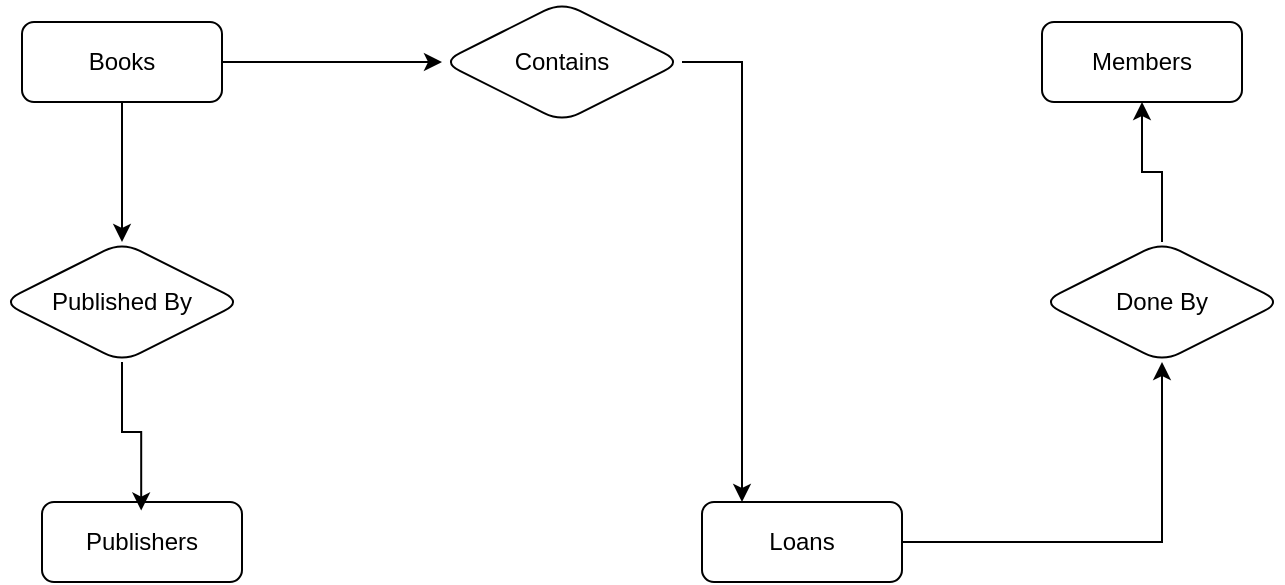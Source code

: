 <mxfile version="26.0.13" pages="3">
  <diagram id="wx8mbIilktw52WoRvaKn" name="ER Diagram">
    <mxGraphModel dx="1050" dy="567" grid="1" gridSize="10" guides="1" tooltips="1" connect="1" arrows="1" fold="1" page="1" pageScale="1" pageWidth="850" pageHeight="1100" math="0" shadow="0">
      <root>
        <mxCell id="0" />
        <mxCell id="1" parent="0" />
        <mxCell id="strINipqGjIRm4Yglze4-8" style="edgeStyle=orthogonalEdgeStyle;rounded=0;orthogonalLoop=1;jettySize=auto;html=1;entryX=0.5;entryY=0;entryDx=0;entryDy=0;" parent="1" source="strINipqGjIRm4Yglze4-1" target="strINipqGjIRm4Yglze4-5" edge="1">
          <mxGeometry relative="1" as="geometry" />
        </mxCell>
        <mxCell id="strINipqGjIRm4Yglze4-11" style="edgeStyle=orthogonalEdgeStyle;rounded=0;orthogonalLoop=1;jettySize=auto;html=1;" parent="1" source="strINipqGjIRm4Yglze4-1" target="strINipqGjIRm4Yglze4-10" edge="1">
          <mxGeometry relative="1" as="geometry" />
        </mxCell>
        <mxCell id="strINipqGjIRm4Yglze4-1" value="Books" style="whiteSpace=wrap;html=1;align=center;shadow=0;glass=0;rounded=1;" parent="1" vertex="1">
          <mxGeometry x="200" y="270" width="100" height="40" as="geometry" />
        </mxCell>
        <mxCell id="strINipqGjIRm4Yglze4-2" value="Members" style="whiteSpace=wrap;html=1;align=center;rounded=1;" parent="1" vertex="1">
          <mxGeometry x="710" y="270" width="100" height="40" as="geometry" />
        </mxCell>
        <mxCell id="strINipqGjIRm4Yglze4-3" value="Publishers" style="whiteSpace=wrap;html=1;align=center;rounded=1;" parent="1" vertex="1">
          <mxGeometry x="210" y="510" width="100" height="40" as="geometry" />
        </mxCell>
        <mxCell id="strINipqGjIRm4Yglze4-13" style="edgeStyle=orthogonalEdgeStyle;rounded=0;orthogonalLoop=1;jettySize=auto;html=1;" parent="1" source="strINipqGjIRm4Yglze4-4" target="strINipqGjIRm4Yglze4-14" edge="1">
          <mxGeometry relative="1" as="geometry">
            <mxPoint x="580" y="380" as="targetPoint" />
          </mxGeometry>
        </mxCell>
        <mxCell id="strINipqGjIRm4Yglze4-4" value="Loans" style="whiteSpace=wrap;html=1;align=center;rounded=1;" parent="1" vertex="1">
          <mxGeometry x="540" y="510" width="100" height="40" as="geometry" />
        </mxCell>
        <mxCell id="strINipqGjIRm4Yglze4-5" value="Published By" style="shape=rhombus;perimeter=rhombusPerimeter;whiteSpace=wrap;html=1;align=center;rounded=1;" parent="1" vertex="1">
          <mxGeometry x="190" y="380" width="120" height="60" as="geometry" />
        </mxCell>
        <mxCell id="strINipqGjIRm4Yglze4-9" style="edgeStyle=orthogonalEdgeStyle;rounded=0;orthogonalLoop=1;jettySize=auto;html=1;entryX=0.496;entryY=0.107;entryDx=0;entryDy=0;entryPerimeter=0;" parent="1" source="strINipqGjIRm4Yglze4-5" target="strINipqGjIRm4Yglze4-3" edge="1">
          <mxGeometry relative="1" as="geometry" />
        </mxCell>
        <mxCell id="strINipqGjIRm4Yglze4-10" value="&lt;span style=&quot;white-space-collapse: preserve;&quot; data-src-align=&quot;0:5&quot; class=&quot;EzKURWReUAB5oZgtQNkl&quot;&gt;Contains&lt;/span&gt;" style="shape=rhombus;perimeter=rhombusPerimeter;whiteSpace=wrap;html=1;align=center;rounded=1;" parent="1" vertex="1">
          <mxGeometry x="410" y="260" width="120" height="60" as="geometry" />
        </mxCell>
        <mxCell id="strINipqGjIRm4Yglze4-12" style="edgeStyle=orthogonalEdgeStyle;rounded=0;orthogonalLoop=1;jettySize=auto;html=1;entryX=0.2;entryY=0;entryDx=0;entryDy=0;entryPerimeter=0;" parent="1" source="strINipqGjIRm4Yglze4-10" target="strINipqGjIRm4Yglze4-4" edge="1">
          <mxGeometry relative="1" as="geometry" />
        </mxCell>
        <mxCell id="strINipqGjIRm4Yglze4-15" style="edgeStyle=orthogonalEdgeStyle;rounded=0;orthogonalLoop=1;jettySize=auto;html=1;entryX=0.5;entryY=1;entryDx=0;entryDy=0;" parent="1" source="strINipqGjIRm4Yglze4-14" target="strINipqGjIRm4Yglze4-2" edge="1">
          <mxGeometry relative="1" as="geometry" />
        </mxCell>
        <mxCell id="strINipqGjIRm4Yglze4-14" value="Done By" style="shape=rhombus;perimeter=rhombusPerimeter;whiteSpace=wrap;html=1;align=center;rounded=1;" parent="1" vertex="1">
          <mxGeometry x="710" y="380" width="120" height="60" as="geometry" />
        </mxCell>
      </root>
    </mxGraphModel>
  </diagram>
  <diagram name=" Conceptual Model Diagram" id="9a0nlkjV53hTvduY7kW5">
    <mxGraphModel dx="1050" dy="567" grid="1" gridSize="10" guides="1" tooltips="1" connect="1" arrows="1" fold="1" page="1" pageScale="1" pageWidth="850" pageHeight="1100" math="0" shadow="0">
      <root>
        <mxCell id="0" />
        <mxCell id="1" parent="0" />
        <mxCell id="jWo0EbgCqu6GJUrZNysn-15" style="edgeStyle=orthogonalEdgeStyle;rounded=0;orthogonalLoop=1;jettySize=auto;html=1;entryX=0;entryY=0.5;entryDx=0;entryDy=0;elbow=vertical;" parent="1" source="YYMveBHuBvOg0fUNhvyO-1" target="YYMveBHuBvOg0fUNhvyO-17" edge="1">
          <mxGeometry relative="1" as="geometry" />
        </mxCell>
        <mxCell id="YYMveBHuBvOg0fUNhvyO-1" value="Books" style="shape=table;startSize=30;container=1;collapsible=1;childLayout=tableLayout;fixedRows=1;rowLines=0;fontStyle=1;align=center;resizeLast=1;html=1;" parent="1" vertex="1">
          <mxGeometry x="80" y="210" width="180" height="90.0" as="geometry" />
        </mxCell>
        <mxCell id="YYMveBHuBvOg0fUNhvyO-2" value="" style="shape=tableRow;horizontal=0;startSize=0;swimlaneHead=0;swimlaneBody=0;fillColor=none;collapsible=0;dropTarget=0;points=[[0,0.5],[1,0.5]];portConstraint=eastwest;top=0;left=0;right=0;bottom=1;" parent="YYMveBHuBvOg0fUNhvyO-1" vertex="1">
          <mxGeometry y="30" width="180" height="30" as="geometry" />
        </mxCell>
        <mxCell id="YYMveBHuBvOg0fUNhvyO-3" value="PK" style="shape=partialRectangle;connectable=0;fillColor=none;top=0;left=0;bottom=0;right=0;fontStyle=1;overflow=hidden;whiteSpace=wrap;html=1;" parent="YYMveBHuBvOg0fUNhvyO-2" vertex="1">
          <mxGeometry width="30" height="30" as="geometry">
            <mxRectangle width="30" height="30" as="alternateBounds" />
          </mxGeometry>
        </mxCell>
        <mxCell id="YYMveBHuBvOg0fUNhvyO-4" value="BookID" style="shape=partialRectangle;connectable=0;fillColor=none;top=0;left=0;bottom=0;right=0;align=left;spacingLeft=6;fontStyle=5;overflow=hidden;whiteSpace=wrap;html=1;" parent="YYMveBHuBvOg0fUNhvyO-2" vertex="1">
          <mxGeometry x="30" width="150" height="30" as="geometry">
            <mxRectangle width="150" height="30" as="alternateBounds" />
          </mxGeometry>
        </mxCell>
        <mxCell id="YYMveBHuBvOg0fUNhvyO-5" value="" style="shape=tableRow;horizontal=0;startSize=0;swimlaneHead=0;swimlaneBody=0;fillColor=none;collapsible=0;dropTarget=0;points=[[0,0.5],[1,0.5]];portConstraint=eastwest;top=0;left=0;right=0;bottom=0;" parent="YYMveBHuBvOg0fUNhvyO-1" vertex="1">
          <mxGeometry y="60" width="180" height="30" as="geometry" />
        </mxCell>
        <mxCell id="YYMveBHuBvOg0fUNhvyO-6" value="FK" style="shape=partialRectangle;connectable=0;fillColor=none;top=0;left=0;bottom=0;right=0;editable=1;overflow=hidden;whiteSpace=wrap;html=1;" parent="YYMveBHuBvOg0fUNhvyO-5" vertex="1">
          <mxGeometry width="30" height="30" as="geometry">
            <mxRectangle width="30" height="30" as="alternateBounds" />
          </mxGeometry>
        </mxCell>
        <mxCell id="YYMveBHuBvOg0fUNhvyO-7" value="PublisherID" style="shape=partialRectangle;connectable=0;fillColor=none;top=0;left=0;bottom=0;right=0;align=left;spacingLeft=6;overflow=hidden;whiteSpace=wrap;html=1;" parent="YYMveBHuBvOg0fUNhvyO-5" vertex="1">
          <mxGeometry x="30" width="150" height="30" as="geometry">
            <mxRectangle width="150" height="30" as="alternateBounds" />
          </mxGeometry>
        </mxCell>
        <mxCell id="YYMveBHuBvOg0fUNhvyO-16" value="Publishers" style="shape=table;startSize=30;container=1;collapsible=1;childLayout=tableLayout;fixedRows=1;rowLines=0;fontStyle=1;align=center;resizeLast=1;html=1;" parent="1" vertex="1">
          <mxGeometry x="540" y="200" width="180" height="90" as="geometry" />
        </mxCell>
        <mxCell id="YYMveBHuBvOg0fUNhvyO-17" value="" style="shape=tableRow;horizontal=0;startSize=0;swimlaneHead=0;swimlaneBody=0;fillColor=none;collapsible=0;dropTarget=0;points=[[0,0.5],[1,0.5]];portConstraint=eastwest;top=0;left=0;right=0;bottom=1;" parent="YYMveBHuBvOg0fUNhvyO-16" vertex="1">
          <mxGeometry y="30" width="180" height="30" as="geometry" />
        </mxCell>
        <mxCell id="YYMveBHuBvOg0fUNhvyO-18" value="PK" style="shape=partialRectangle;connectable=0;fillColor=none;top=0;left=0;bottom=0;right=0;fontStyle=1;overflow=hidden;whiteSpace=wrap;html=1;" parent="YYMveBHuBvOg0fUNhvyO-17" vertex="1">
          <mxGeometry width="30" height="30" as="geometry">
            <mxRectangle width="30" height="30" as="alternateBounds" />
          </mxGeometry>
        </mxCell>
        <mxCell id="YYMveBHuBvOg0fUNhvyO-19" value="PublisherID" style="shape=partialRectangle;connectable=0;fillColor=none;top=0;left=0;bottom=0;right=0;align=left;spacingLeft=6;fontStyle=5;overflow=hidden;whiteSpace=wrap;html=1;" parent="YYMveBHuBvOg0fUNhvyO-17" vertex="1">
          <mxGeometry x="30" width="150" height="30" as="geometry">
            <mxRectangle width="150" height="30" as="alternateBounds" />
          </mxGeometry>
        </mxCell>
        <mxCell id="YYMveBHuBvOg0fUNhvyO-20" value="" style="shape=tableRow;horizontal=0;startSize=0;swimlaneHead=0;swimlaneBody=0;fillColor=none;collapsible=0;dropTarget=0;points=[[0,0.5],[1,0.5]];portConstraint=eastwest;top=0;left=0;right=0;bottom=0;" parent="YYMveBHuBvOg0fUNhvyO-16" vertex="1">
          <mxGeometry y="60" width="180" height="30" as="geometry" />
        </mxCell>
        <mxCell id="YYMveBHuBvOg0fUNhvyO-21" value="" style="shape=partialRectangle;connectable=0;fillColor=none;top=0;left=0;bottom=0;right=0;editable=1;overflow=hidden;whiteSpace=wrap;html=1;" parent="YYMveBHuBvOg0fUNhvyO-20" vertex="1">
          <mxGeometry width="30" height="30" as="geometry">
            <mxRectangle width="30" height="30" as="alternateBounds" />
          </mxGeometry>
        </mxCell>
        <mxCell id="YYMveBHuBvOg0fUNhvyO-22" value="" style="shape=partialRectangle;connectable=0;fillColor=none;top=0;left=0;bottom=0;right=0;align=left;spacingLeft=6;overflow=hidden;whiteSpace=wrap;html=1;" parent="YYMveBHuBvOg0fUNhvyO-20" vertex="1">
          <mxGeometry x="30" width="150" height="30" as="geometry">
            <mxRectangle width="150" height="30" as="alternateBounds" />
          </mxGeometry>
        </mxCell>
        <mxCell id="YYMveBHuBvOg0fUNhvyO-29" value="Members" style="shape=table;startSize=30;container=1;collapsible=1;childLayout=tableLayout;fixedRows=1;rowLines=0;fontStyle=1;align=center;resizeLast=1;html=1;" parent="1" vertex="1">
          <mxGeometry x="500" y="460" width="180" height="90" as="geometry" />
        </mxCell>
        <mxCell id="YYMveBHuBvOg0fUNhvyO-30" value="" style="shape=tableRow;horizontal=0;startSize=0;swimlaneHead=0;swimlaneBody=0;fillColor=none;collapsible=0;dropTarget=0;points=[[0,0.5],[1,0.5]];portConstraint=eastwest;top=0;left=0;right=0;bottom=1;" parent="YYMveBHuBvOg0fUNhvyO-29" vertex="1">
          <mxGeometry y="30" width="180" height="30" as="geometry" />
        </mxCell>
        <mxCell id="YYMveBHuBvOg0fUNhvyO-31" value="PK" style="shape=partialRectangle;connectable=0;fillColor=none;top=0;left=0;bottom=0;right=0;fontStyle=1;overflow=hidden;whiteSpace=wrap;html=1;" parent="YYMveBHuBvOg0fUNhvyO-30" vertex="1">
          <mxGeometry width="30" height="30" as="geometry">
            <mxRectangle width="30" height="30" as="alternateBounds" />
          </mxGeometry>
        </mxCell>
        <mxCell id="YYMveBHuBvOg0fUNhvyO-32" value="MemberID" style="shape=partialRectangle;connectable=0;fillColor=none;top=0;left=0;bottom=0;right=0;align=left;spacingLeft=6;fontStyle=5;overflow=hidden;whiteSpace=wrap;html=1;" parent="YYMveBHuBvOg0fUNhvyO-30" vertex="1">
          <mxGeometry x="30" width="150" height="30" as="geometry">
            <mxRectangle width="150" height="30" as="alternateBounds" />
          </mxGeometry>
        </mxCell>
        <mxCell id="YYMveBHuBvOg0fUNhvyO-39" value="" style="shape=tableRow;horizontal=0;startSize=0;swimlaneHead=0;swimlaneBody=0;fillColor=none;collapsible=0;dropTarget=0;points=[[0,0.5],[1,0.5]];portConstraint=eastwest;top=0;left=0;right=0;bottom=0;" parent="YYMveBHuBvOg0fUNhvyO-29" vertex="1">
          <mxGeometry y="60" width="180" height="30" as="geometry" />
        </mxCell>
        <mxCell id="YYMveBHuBvOg0fUNhvyO-40" value="" style="shape=partialRectangle;connectable=0;fillColor=none;top=0;left=0;bottom=0;right=0;editable=1;overflow=hidden;whiteSpace=wrap;html=1;" parent="YYMveBHuBvOg0fUNhvyO-39" vertex="1">
          <mxGeometry width="30" height="30" as="geometry">
            <mxRectangle width="30" height="30" as="alternateBounds" />
          </mxGeometry>
        </mxCell>
        <mxCell id="YYMveBHuBvOg0fUNhvyO-41" value="" style="shape=partialRectangle;connectable=0;fillColor=none;top=0;left=0;bottom=0;right=0;align=left;spacingLeft=6;overflow=hidden;whiteSpace=wrap;html=1;" parent="YYMveBHuBvOg0fUNhvyO-39" vertex="1">
          <mxGeometry x="30" width="150" height="30" as="geometry">
            <mxRectangle width="150" height="30" as="alternateBounds" />
          </mxGeometry>
        </mxCell>
        <mxCell id="YYMveBHuBvOg0fUNhvyO-42" value="Loans" style="shape=table;startSize=30;container=1;collapsible=1;childLayout=tableLayout;fixedRows=1;rowLines=0;fontStyle=1;align=center;resizeLast=1;html=1;" parent="1" vertex="1">
          <mxGeometry x="140" y="430" width="180" height="120" as="geometry" />
        </mxCell>
        <mxCell id="YYMveBHuBvOg0fUNhvyO-43" value="" style="shape=tableRow;horizontal=0;startSize=0;swimlaneHead=0;swimlaneBody=0;fillColor=none;collapsible=0;dropTarget=0;points=[[0,0.5],[1,0.5]];portConstraint=eastwest;top=0;left=0;right=0;bottom=1;" parent="YYMveBHuBvOg0fUNhvyO-42" vertex="1">
          <mxGeometry y="30" width="180" height="30" as="geometry" />
        </mxCell>
        <mxCell id="YYMveBHuBvOg0fUNhvyO-44" value="PK" style="shape=partialRectangle;connectable=0;fillColor=none;top=0;left=0;bottom=0;right=0;fontStyle=1;overflow=hidden;whiteSpace=wrap;html=1;" parent="YYMveBHuBvOg0fUNhvyO-43" vertex="1">
          <mxGeometry width="30" height="30" as="geometry">
            <mxRectangle width="30" height="30" as="alternateBounds" />
          </mxGeometry>
        </mxCell>
        <mxCell id="YYMveBHuBvOg0fUNhvyO-45" value="LoanID" style="shape=partialRectangle;connectable=0;fillColor=none;top=0;left=0;bottom=0;right=0;align=left;spacingLeft=6;fontStyle=5;overflow=hidden;whiteSpace=wrap;html=1;" parent="YYMveBHuBvOg0fUNhvyO-43" vertex="1">
          <mxGeometry x="30" width="150" height="30" as="geometry">
            <mxRectangle width="150" height="30" as="alternateBounds" />
          </mxGeometry>
        </mxCell>
        <mxCell id="YYMveBHuBvOg0fUNhvyO-46" value="" style="shape=tableRow;horizontal=0;startSize=0;swimlaneHead=0;swimlaneBody=0;fillColor=none;collapsible=0;dropTarget=0;points=[[0,0.5],[1,0.5]];portConstraint=eastwest;top=0;left=0;right=0;bottom=0;" parent="YYMveBHuBvOg0fUNhvyO-42" vertex="1">
          <mxGeometry y="60" width="180" height="30" as="geometry" />
        </mxCell>
        <mxCell id="YYMveBHuBvOg0fUNhvyO-47" value="FK" style="shape=partialRectangle;connectable=0;fillColor=none;top=0;left=0;bottom=0;right=0;editable=1;overflow=hidden;whiteSpace=wrap;html=1;" parent="YYMveBHuBvOg0fUNhvyO-46" vertex="1">
          <mxGeometry width="30" height="30" as="geometry">
            <mxRectangle width="30" height="30" as="alternateBounds" />
          </mxGeometry>
        </mxCell>
        <mxCell id="YYMveBHuBvOg0fUNhvyO-48" value="BookID" style="shape=partialRectangle;connectable=0;fillColor=none;top=0;left=0;bottom=0;right=0;align=left;spacingLeft=6;overflow=hidden;whiteSpace=wrap;html=1;" parent="YYMveBHuBvOg0fUNhvyO-46" vertex="1">
          <mxGeometry x="30" width="150" height="30" as="geometry">
            <mxRectangle width="150" height="30" as="alternateBounds" />
          </mxGeometry>
        </mxCell>
        <mxCell id="YYMveBHuBvOg0fUNhvyO-49" value="" style="shape=tableRow;horizontal=0;startSize=0;swimlaneHead=0;swimlaneBody=0;fillColor=none;collapsible=0;dropTarget=0;points=[[0,0.5],[1,0.5]];portConstraint=eastwest;top=0;left=0;right=0;bottom=0;" parent="YYMveBHuBvOg0fUNhvyO-42" vertex="1">
          <mxGeometry y="90" width="180" height="30" as="geometry" />
        </mxCell>
        <mxCell id="YYMveBHuBvOg0fUNhvyO-50" value="FK" style="shape=partialRectangle;connectable=0;fillColor=none;top=0;left=0;bottom=0;right=0;editable=1;overflow=hidden;whiteSpace=wrap;html=1;" parent="YYMveBHuBvOg0fUNhvyO-49" vertex="1">
          <mxGeometry width="30" height="30" as="geometry">
            <mxRectangle width="30" height="30" as="alternateBounds" />
          </mxGeometry>
        </mxCell>
        <mxCell id="YYMveBHuBvOg0fUNhvyO-51" value="MemberID" style="shape=partialRectangle;connectable=0;fillColor=none;top=0;left=0;bottom=0;right=0;align=left;spacingLeft=6;overflow=hidden;whiteSpace=wrap;html=1;" parent="YYMveBHuBvOg0fUNhvyO-49" vertex="1">
          <mxGeometry x="30" width="150" height="30" as="geometry">
            <mxRectangle width="150" height="30" as="alternateBounds" />
          </mxGeometry>
        </mxCell>
        <mxCell id="jWo0EbgCqu6GJUrZNysn-16" style="edgeStyle=orthogonalEdgeStyle;rounded=0;orthogonalLoop=1;jettySize=auto;html=1;entryX=0;entryY=0.5;entryDx=0;entryDy=0;" parent="1" source="YYMveBHuBvOg0fUNhvyO-46" target="YYMveBHuBvOg0fUNhvyO-2" edge="1">
          <mxGeometry relative="1" as="geometry" />
        </mxCell>
        <mxCell id="jWo0EbgCqu6GJUrZNysn-18" style="edgeStyle=orthogonalEdgeStyle;rounded=0;orthogonalLoop=1;jettySize=auto;html=1;entryX=-0.012;entryY=0.37;entryDx=0;entryDy=0;entryPerimeter=0;" parent="1" source="YYMveBHuBvOg0fUNhvyO-49" target="YYMveBHuBvOg0fUNhvyO-30" edge="1">
          <mxGeometry relative="1" as="geometry" />
        </mxCell>
      </root>
    </mxGraphModel>
  </diagram>
  <diagram name="Logical Model" id="TBCPgDyNOhFcXep7uqxi">
    <mxGraphModel dx="1050" dy="567" grid="1" gridSize="10" guides="1" tooltips="1" connect="1" arrows="1" fold="1" page="1" pageScale="1" pageWidth="850" pageHeight="1100" math="0" shadow="0">
      <root>
        <mxCell id="jFhK-DQedhPUexOUSO9p-0" />
        <mxCell id="jFhK-DQedhPUexOUSO9p-1" parent="jFhK-DQedhPUexOUSO9p-0" />
        <mxCell id="jFhK-DQedhPUexOUSO9p-3" value="Books" style="shape=table;startSize=30;container=1;collapsible=1;childLayout=tableLayout;fixedRows=1;rowLines=0;fontStyle=1;align=center;resizeLast=1;html=1;" parent="jFhK-DQedhPUexOUSO9p-1" vertex="1">
          <mxGeometry x="170" y="100" width="220" height="240" as="geometry" />
        </mxCell>
        <mxCell id="jFhK-DQedhPUexOUSO9p-4" value="" style="shape=tableRow;horizontal=0;startSize=0;swimlaneHead=0;swimlaneBody=0;fillColor=none;collapsible=0;dropTarget=0;points=[[0,0.5],[1,0.5]];portConstraint=eastwest;top=0;left=0;right=0;bottom=1;" parent="jFhK-DQedhPUexOUSO9p-3" vertex="1">
          <mxGeometry y="30" width="220" height="30" as="geometry" />
        </mxCell>
        <mxCell id="jFhK-DQedhPUexOUSO9p-5" value="PK" style="shape=partialRectangle;connectable=0;fillColor=none;top=0;left=0;bottom=0;right=0;fontStyle=1;overflow=hidden;whiteSpace=wrap;html=1;" parent="jFhK-DQedhPUexOUSO9p-4" vertex="1">
          <mxGeometry width="30" height="30" as="geometry">
            <mxRectangle width="30" height="30" as="alternateBounds" />
          </mxGeometry>
        </mxCell>
        <mxCell id="jFhK-DQedhPUexOUSO9p-6" value="BookID (INT)" style="shape=partialRectangle;connectable=0;fillColor=none;top=0;left=0;bottom=0;right=0;align=left;spacingLeft=6;fontStyle=5;overflow=hidden;whiteSpace=wrap;html=1;" parent="jFhK-DQedhPUexOUSO9p-4" vertex="1">
          <mxGeometry x="30" width="190" height="30" as="geometry">
            <mxRectangle width="190" height="30" as="alternateBounds" />
          </mxGeometry>
        </mxCell>
        <mxCell id="jFhK-DQedhPUexOUSO9p-7" value="" style="shape=tableRow;horizontal=0;startSize=0;swimlaneHead=0;swimlaneBody=0;fillColor=none;collapsible=0;dropTarget=0;points=[[0,0.5],[1,0.5]];portConstraint=eastwest;top=0;left=0;right=0;bottom=0;" parent="jFhK-DQedhPUexOUSO9p-3" vertex="1">
          <mxGeometry y="60" width="220" height="30" as="geometry" />
        </mxCell>
        <mxCell id="jFhK-DQedhPUexOUSO9p-8" value="FK" style="shape=partialRectangle;connectable=0;fillColor=none;top=0;left=0;bottom=0;right=0;editable=1;overflow=hidden;whiteSpace=wrap;html=1;" parent="jFhK-DQedhPUexOUSO9p-7" vertex="1">
          <mxGeometry width="30" height="30" as="geometry">
            <mxRectangle width="30" height="30" as="alternateBounds" />
          </mxGeometry>
        </mxCell>
        <mxCell id="jFhK-DQedhPUexOUSO9p-9" value="PublisherID (INT)" style="shape=partialRectangle;connectable=0;fillColor=none;top=0;left=0;bottom=0;right=0;align=left;spacingLeft=6;overflow=hidden;whiteSpace=wrap;html=1;" parent="jFhK-DQedhPUexOUSO9p-7" vertex="1">
          <mxGeometry x="30" width="190" height="30" as="geometry">
            <mxRectangle width="190" height="30" as="alternateBounds" />
          </mxGeometry>
        </mxCell>
        <mxCell id="Dfs4rNXLfuxXASc9NjqP-8" style="shape=tableRow;horizontal=0;startSize=0;swimlaneHead=0;swimlaneBody=0;fillColor=none;collapsible=0;dropTarget=0;points=[[0,0.5],[1,0.5]];portConstraint=eastwest;top=0;left=0;right=0;bottom=0;" parent="jFhK-DQedhPUexOUSO9p-3" vertex="1">
          <mxGeometry y="90" width="220" height="30" as="geometry" />
        </mxCell>
        <mxCell id="Dfs4rNXLfuxXASc9NjqP-9" style="shape=partialRectangle;connectable=0;fillColor=none;top=0;left=0;bottom=0;right=0;editable=1;overflow=hidden;whiteSpace=wrap;html=1;" parent="Dfs4rNXLfuxXASc9NjqP-8" vertex="1">
          <mxGeometry width="30" height="30" as="geometry">
            <mxRectangle width="30" height="30" as="alternateBounds" />
          </mxGeometry>
        </mxCell>
        <mxCell id="Dfs4rNXLfuxXASc9NjqP-10" value="Title (VARCHAR(100))" style="shape=partialRectangle;connectable=0;fillColor=none;top=0;left=0;bottom=0;right=0;align=left;spacingLeft=6;overflow=hidden;whiteSpace=wrap;html=1;" parent="Dfs4rNXLfuxXASc9NjqP-8" vertex="1">
          <mxGeometry x="30" width="190" height="30" as="geometry">
            <mxRectangle width="190" height="30" as="alternateBounds" />
          </mxGeometry>
        </mxCell>
        <mxCell id="Dfs4rNXLfuxXASc9NjqP-11" style="shape=tableRow;horizontal=0;startSize=0;swimlaneHead=0;swimlaneBody=0;fillColor=none;collapsible=0;dropTarget=0;points=[[0,0.5],[1,0.5]];portConstraint=eastwest;top=0;left=0;right=0;bottom=0;" parent="jFhK-DQedhPUexOUSO9p-3" vertex="1">
          <mxGeometry y="120" width="220" height="30" as="geometry" />
        </mxCell>
        <mxCell id="Dfs4rNXLfuxXASc9NjqP-12" style="shape=partialRectangle;connectable=0;fillColor=none;top=0;left=0;bottom=0;right=0;editable=1;overflow=hidden;whiteSpace=wrap;html=1;" parent="Dfs4rNXLfuxXASc9NjqP-11" vertex="1">
          <mxGeometry width="30" height="30" as="geometry">
            <mxRectangle width="30" height="30" as="alternateBounds" />
          </mxGeometry>
        </mxCell>
        <mxCell id="Dfs4rNXLfuxXASc9NjqP-13" value="ISBN (VARCHAR(13), Unique)" style="shape=partialRectangle;connectable=0;fillColor=none;top=0;left=0;bottom=0;right=0;align=left;spacingLeft=6;overflow=hidden;whiteSpace=wrap;html=1;" parent="Dfs4rNXLfuxXASc9NjqP-11" vertex="1">
          <mxGeometry x="30" width="190" height="30" as="geometry">
            <mxRectangle width="190" height="30" as="alternateBounds" />
          </mxGeometry>
        </mxCell>
        <mxCell id="Dfs4rNXLfuxXASc9NjqP-14" style="shape=tableRow;horizontal=0;startSize=0;swimlaneHead=0;swimlaneBody=0;fillColor=none;collapsible=0;dropTarget=0;points=[[0,0.5],[1,0.5]];portConstraint=eastwest;top=0;left=0;right=0;bottom=0;" parent="jFhK-DQedhPUexOUSO9p-3" vertex="1">
          <mxGeometry y="150" width="220" height="30" as="geometry" />
        </mxCell>
        <mxCell id="Dfs4rNXLfuxXASc9NjqP-15" style="shape=partialRectangle;connectable=0;fillColor=none;top=0;left=0;bottom=0;right=0;editable=1;overflow=hidden;whiteSpace=wrap;html=1;" parent="Dfs4rNXLfuxXASc9NjqP-14" vertex="1">
          <mxGeometry width="30" height="30" as="geometry">
            <mxRectangle width="30" height="30" as="alternateBounds" />
          </mxGeometry>
        </mxCell>
        <mxCell id="Dfs4rNXLfuxXASc9NjqP-16" value="Author (VARCHAR (50))" style="shape=partialRectangle;connectable=0;fillColor=none;top=0;left=0;bottom=0;right=0;align=left;spacingLeft=6;overflow=hidden;whiteSpace=wrap;html=1;" parent="Dfs4rNXLfuxXASc9NjqP-14" vertex="1">
          <mxGeometry x="30" width="190" height="30" as="geometry">
            <mxRectangle width="190" height="30" as="alternateBounds" />
          </mxGeometry>
        </mxCell>
        <mxCell id="Dfs4rNXLfuxXASc9NjqP-17" style="shape=tableRow;horizontal=0;startSize=0;swimlaneHead=0;swimlaneBody=0;fillColor=none;collapsible=0;dropTarget=0;points=[[0,0.5],[1,0.5]];portConstraint=eastwest;top=0;left=0;right=0;bottom=0;" parent="jFhK-DQedhPUexOUSO9p-3" vertex="1">
          <mxGeometry y="180" width="220" height="30" as="geometry" />
        </mxCell>
        <mxCell id="Dfs4rNXLfuxXASc9NjqP-18" style="shape=partialRectangle;connectable=0;fillColor=none;top=0;left=0;bottom=0;right=0;editable=1;overflow=hidden;whiteSpace=wrap;html=1;" parent="Dfs4rNXLfuxXASc9NjqP-17" vertex="1">
          <mxGeometry width="30" height="30" as="geometry">
            <mxRectangle width="30" height="30" as="alternateBounds" />
          </mxGeometry>
        </mxCell>
        <mxCell id="Dfs4rNXLfuxXASc9NjqP-19" value="PublicationYear (YEAR)" style="shape=partialRectangle;connectable=0;fillColor=none;top=0;left=0;bottom=0;right=0;align=left;spacingLeft=6;overflow=hidden;whiteSpace=wrap;html=1;" parent="Dfs4rNXLfuxXASc9NjqP-17" vertex="1">
          <mxGeometry x="30" width="190" height="30" as="geometry">
            <mxRectangle width="190" height="30" as="alternateBounds" />
          </mxGeometry>
        </mxCell>
        <mxCell id="Dfs4rNXLfuxXASc9NjqP-20" style="shape=tableRow;horizontal=0;startSize=0;swimlaneHead=0;swimlaneBody=0;fillColor=none;collapsible=0;dropTarget=0;points=[[0,0.5],[1,0.5]];portConstraint=eastwest;top=0;left=0;right=0;bottom=0;" parent="jFhK-DQedhPUexOUSO9p-3" vertex="1">
          <mxGeometry y="210" width="220" height="30" as="geometry" />
        </mxCell>
        <mxCell id="Dfs4rNXLfuxXASc9NjqP-21" style="shape=partialRectangle;connectable=0;fillColor=none;top=0;left=0;bottom=0;right=0;editable=1;overflow=hidden;whiteSpace=wrap;html=1;" parent="Dfs4rNXLfuxXASc9NjqP-20" vertex="1">
          <mxGeometry width="30" height="30" as="geometry">
            <mxRectangle width="30" height="30" as="alternateBounds" />
          </mxGeometry>
        </mxCell>
        <mxCell id="Dfs4rNXLfuxXASc9NjqP-22" value="Genre (VARCHAR(50))" style="shape=partialRectangle;connectable=0;fillColor=none;top=0;left=0;bottom=0;right=0;align=left;spacingLeft=6;overflow=hidden;whiteSpace=wrap;html=1;" parent="Dfs4rNXLfuxXASc9NjqP-20" vertex="1">
          <mxGeometry x="30" width="190" height="30" as="geometry">
            <mxRectangle width="190" height="30" as="alternateBounds" />
          </mxGeometry>
        </mxCell>
        <mxCell id="jFhK-DQedhPUexOUSO9p-10" value="Publishers" style="shape=table;startSize=30;container=1;collapsible=1;childLayout=tableLayout;fixedRows=1;rowLines=0;fontStyle=1;align=center;resizeLast=1;html=1;" parent="jFhK-DQedhPUexOUSO9p-1" vertex="1">
          <mxGeometry x="835" y="120" width="210" height="150" as="geometry" />
        </mxCell>
        <mxCell id="jFhK-DQedhPUexOUSO9p-11" value="" style="shape=tableRow;horizontal=0;startSize=0;swimlaneHead=0;swimlaneBody=0;fillColor=none;collapsible=0;dropTarget=0;points=[[0,0.5],[1,0.5]];portConstraint=eastwest;top=0;left=0;right=0;bottom=1;" parent="jFhK-DQedhPUexOUSO9p-10" vertex="1">
          <mxGeometry y="30" width="210" height="30" as="geometry" />
        </mxCell>
        <mxCell id="jFhK-DQedhPUexOUSO9p-12" value="PK" style="shape=partialRectangle;connectable=0;fillColor=none;top=0;left=0;bottom=0;right=0;fontStyle=1;overflow=hidden;whiteSpace=wrap;html=1;" parent="jFhK-DQedhPUexOUSO9p-11" vertex="1">
          <mxGeometry width="30" height="30" as="geometry">
            <mxRectangle width="30" height="30" as="alternateBounds" />
          </mxGeometry>
        </mxCell>
        <mxCell id="jFhK-DQedhPUexOUSO9p-13" value="PublisherID (INT)" style="shape=partialRectangle;connectable=0;fillColor=none;top=0;left=0;bottom=0;right=0;align=left;spacingLeft=6;fontStyle=5;overflow=hidden;whiteSpace=wrap;html=1;" parent="jFhK-DQedhPUexOUSO9p-11" vertex="1">
          <mxGeometry x="30" width="180" height="30" as="geometry">
            <mxRectangle width="180" height="30" as="alternateBounds" />
          </mxGeometry>
        </mxCell>
        <mxCell id="jFhK-DQedhPUexOUSO9p-14" value="" style="shape=tableRow;horizontal=0;startSize=0;swimlaneHead=0;swimlaneBody=0;fillColor=none;collapsible=0;dropTarget=0;points=[[0,0.5],[1,0.5]];portConstraint=eastwest;top=0;left=0;right=0;bottom=0;" parent="jFhK-DQedhPUexOUSO9p-10" vertex="1">
          <mxGeometry y="60" width="210" height="30" as="geometry" />
        </mxCell>
        <mxCell id="jFhK-DQedhPUexOUSO9p-15" value="" style="shape=partialRectangle;connectable=0;fillColor=none;top=0;left=0;bottom=0;right=0;editable=1;overflow=hidden;whiteSpace=wrap;html=1;" parent="jFhK-DQedhPUexOUSO9p-14" vertex="1">
          <mxGeometry width="30" height="30" as="geometry">
            <mxRectangle width="30" height="30" as="alternateBounds" />
          </mxGeometry>
        </mxCell>
        <mxCell id="jFhK-DQedhPUexOUSO9p-16" value="Name (VARCHAR(50)" style="shape=partialRectangle;connectable=0;fillColor=none;top=0;left=0;bottom=0;right=0;align=left;spacingLeft=6;overflow=hidden;whiteSpace=wrap;html=1;" parent="jFhK-DQedhPUexOUSO9p-14" vertex="1">
          <mxGeometry x="30" width="180" height="30" as="geometry">
            <mxRectangle width="180" height="30" as="alternateBounds" />
          </mxGeometry>
        </mxCell>
        <mxCell id="Dfs4rNXLfuxXASc9NjqP-23" style="shape=tableRow;horizontal=0;startSize=0;swimlaneHead=0;swimlaneBody=0;fillColor=none;collapsible=0;dropTarget=0;points=[[0,0.5],[1,0.5]];portConstraint=eastwest;top=0;left=0;right=0;bottom=0;" parent="jFhK-DQedhPUexOUSO9p-10" vertex="1">
          <mxGeometry y="90" width="210" height="30" as="geometry" />
        </mxCell>
        <mxCell id="Dfs4rNXLfuxXASc9NjqP-24" style="shape=partialRectangle;connectable=0;fillColor=none;top=0;left=0;bottom=0;right=0;editable=1;overflow=hidden;whiteSpace=wrap;html=1;" parent="Dfs4rNXLfuxXASc9NjqP-23" vertex="1">
          <mxGeometry width="30" height="30" as="geometry">
            <mxRectangle width="30" height="30" as="alternateBounds" />
          </mxGeometry>
        </mxCell>
        <mxCell id="Dfs4rNXLfuxXASc9NjqP-25" value="Address (VARCHAR(100))" style="shape=partialRectangle;connectable=0;fillColor=none;top=0;left=0;bottom=0;right=0;align=left;spacingLeft=6;overflow=hidden;whiteSpace=wrap;html=1;" parent="Dfs4rNXLfuxXASc9NjqP-23" vertex="1">
          <mxGeometry x="30" width="180" height="30" as="geometry">
            <mxRectangle width="180" height="30" as="alternateBounds" />
          </mxGeometry>
        </mxCell>
        <mxCell id="Dfs4rNXLfuxXASc9NjqP-26" style="shape=tableRow;horizontal=0;startSize=0;swimlaneHead=0;swimlaneBody=0;fillColor=none;collapsible=0;dropTarget=0;points=[[0,0.5],[1,0.5]];portConstraint=eastwest;top=0;left=0;right=0;bottom=0;" parent="jFhK-DQedhPUexOUSO9p-10" vertex="1">
          <mxGeometry y="120" width="210" height="30" as="geometry" />
        </mxCell>
        <mxCell id="Dfs4rNXLfuxXASc9NjqP-27" style="shape=partialRectangle;connectable=0;fillColor=none;top=0;left=0;bottom=0;right=0;editable=1;overflow=hidden;whiteSpace=wrap;html=1;" parent="Dfs4rNXLfuxXASc9NjqP-26" vertex="1">
          <mxGeometry width="30" height="30" as="geometry">
            <mxRectangle width="30" height="30" as="alternateBounds" />
          </mxGeometry>
        </mxCell>
        <mxCell id="Dfs4rNXLfuxXASc9NjqP-28" value="ContactInfo (VARCHAR(50))" style="shape=partialRectangle;connectable=0;fillColor=none;top=0;left=0;bottom=0;right=0;align=left;spacingLeft=6;overflow=hidden;whiteSpace=wrap;html=1;" parent="Dfs4rNXLfuxXASc9NjqP-26" vertex="1">
          <mxGeometry x="30" width="180" height="30" as="geometry">
            <mxRectangle width="180" height="30" as="alternateBounds" />
          </mxGeometry>
        </mxCell>
        <mxCell id="jFhK-DQedhPUexOUSO9p-17" value="Members" style="shape=table;startSize=30;container=1;collapsible=1;childLayout=tableLayout;fixedRows=1;rowLines=0;fontStyle=1;align=center;resizeLast=1;html=1;" parent="jFhK-DQedhPUexOUSO9p-1" vertex="1">
          <mxGeometry x="830" y="380" width="220" height="190" as="geometry" />
        </mxCell>
        <mxCell id="jFhK-DQedhPUexOUSO9p-18" value="" style="shape=tableRow;horizontal=0;startSize=0;swimlaneHead=0;swimlaneBody=0;fillColor=none;collapsible=0;dropTarget=0;points=[[0,0.5],[1,0.5]];portConstraint=eastwest;top=0;left=0;right=0;bottom=1;" parent="jFhK-DQedhPUexOUSO9p-17" vertex="1">
          <mxGeometry y="30" width="220" height="30" as="geometry" />
        </mxCell>
        <mxCell id="jFhK-DQedhPUexOUSO9p-19" value="PK" style="shape=partialRectangle;connectable=0;fillColor=none;top=0;left=0;bottom=0;right=0;fontStyle=1;overflow=hidden;whiteSpace=wrap;html=1;" parent="jFhK-DQedhPUexOUSO9p-18" vertex="1">
          <mxGeometry width="30" height="30" as="geometry">
            <mxRectangle width="30" height="30" as="alternateBounds" />
          </mxGeometry>
        </mxCell>
        <mxCell id="jFhK-DQedhPUexOUSO9p-20" value="MemberID (INT)" style="shape=partialRectangle;connectable=0;fillColor=none;top=0;left=0;bottom=0;right=0;align=left;spacingLeft=6;fontStyle=5;overflow=hidden;whiteSpace=wrap;html=1;" parent="jFhK-DQedhPUexOUSO9p-18" vertex="1">
          <mxGeometry x="30" width="190" height="30" as="geometry">
            <mxRectangle width="190" height="30" as="alternateBounds" />
          </mxGeometry>
        </mxCell>
        <mxCell id="jFhK-DQedhPUexOUSO9p-21" value="" style="shape=tableRow;horizontal=0;startSize=0;swimlaneHead=0;swimlaneBody=0;fillColor=none;collapsible=0;dropTarget=0;points=[[0,0.5],[1,0.5]];portConstraint=eastwest;top=0;left=0;right=0;bottom=0;" parent="jFhK-DQedhPUexOUSO9p-17" vertex="1">
          <mxGeometry y="60" width="220" height="30" as="geometry" />
        </mxCell>
        <mxCell id="jFhK-DQedhPUexOUSO9p-22" value="" style="shape=partialRectangle;connectable=0;fillColor=none;top=0;left=0;bottom=0;right=0;editable=1;overflow=hidden;whiteSpace=wrap;html=1;" parent="jFhK-DQedhPUexOUSO9p-21" vertex="1">
          <mxGeometry width="30" height="30" as="geometry">
            <mxRectangle width="30" height="30" as="alternateBounds" />
          </mxGeometry>
        </mxCell>
        <mxCell id="jFhK-DQedhPUexOUSO9p-23" value="Name (VARCHAR(50))" style="shape=partialRectangle;connectable=0;fillColor=none;top=0;left=0;bottom=0;right=0;align=left;spacingLeft=6;overflow=hidden;whiteSpace=wrap;html=1;" parent="jFhK-DQedhPUexOUSO9p-21" vertex="1">
          <mxGeometry x="30" width="190" height="30" as="geometry">
            <mxRectangle width="190" height="30" as="alternateBounds" />
          </mxGeometry>
        </mxCell>
        <mxCell id="Dfs4rNXLfuxXASc9NjqP-29" style="shape=tableRow;horizontal=0;startSize=0;swimlaneHead=0;swimlaneBody=0;fillColor=none;collapsible=0;dropTarget=0;points=[[0,0.5],[1,0.5]];portConstraint=eastwest;top=0;left=0;right=0;bottom=0;" parent="jFhK-DQedhPUexOUSO9p-17" vertex="1">
          <mxGeometry y="90" width="220" height="40" as="geometry" />
        </mxCell>
        <mxCell id="Dfs4rNXLfuxXASc9NjqP-30" style="shape=partialRectangle;connectable=0;fillColor=none;top=0;left=0;bottom=0;right=0;editable=1;overflow=hidden;whiteSpace=wrap;html=1;" parent="Dfs4rNXLfuxXASc9NjqP-29" vertex="1">
          <mxGeometry width="30" height="40" as="geometry">
            <mxRectangle width="30" height="40" as="alternateBounds" />
          </mxGeometry>
        </mxCell>
        <mxCell id="Dfs4rNXLfuxXASc9NjqP-31" value="Address (VARCHAR(100))" style="shape=partialRectangle;connectable=0;fillColor=none;top=0;left=0;bottom=0;right=0;align=left;spacingLeft=6;overflow=hidden;whiteSpace=wrap;html=1;" parent="Dfs4rNXLfuxXASc9NjqP-29" vertex="1">
          <mxGeometry x="30" width="190" height="40" as="geometry">
            <mxRectangle width="190" height="40" as="alternateBounds" />
          </mxGeometry>
        </mxCell>
        <mxCell id="Dfs4rNXLfuxXASc9NjqP-32" style="shape=tableRow;horizontal=0;startSize=0;swimlaneHead=0;swimlaneBody=0;fillColor=none;collapsible=0;dropTarget=0;points=[[0,0.5],[1,0.5]];portConstraint=eastwest;top=0;left=0;right=0;bottom=0;" parent="jFhK-DQedhPUexOUSO9p-17" vertex="1">
          <mxGeometry y="130" width="220" height="30" as="geometry" />
        </mxCell>
        <mxCell id="Dfs4rNXLfuxXASc9NjqP-33" style="shape=partialRectangle;connectable=0;fillColor=none;top=0;left=0;bottom=0;right=0;editable=1;overflow=hidden;whiteSpace=wrap;html=1;" parent="Dfs4rNXLfuxXASc9NjqP-32" vertex="1">
          <mxGeometry width="30" height="30" as="geometry">
            <mxRectangle width="30" height="30" as="alternateBounds" />
          </mxGeometry>
        </mxCell>
        <mxCell id="Dfs4rNXLfuxXASc9NjqP-34" value="Phone (VARCHAR(15))&amp;nbsp;" style="shape=partialRectangle;connectable=0;fillColor=none;top=0;left=0;bottom=0;right=0;align=left;spacingLeft=6;overflow=hidden;whiteSpace=wrap;html=1;" parent="Dfs4rNXLfuxXASc9NjqP-32" vertex="1">
          <mxGeometry x="30" width="190" height="30" as="geometry">
            <mxRectangle width="190" height="30" as="alternateBounds" />
          </mxGeometry>
        </mxCell>
        <mxCell id="Dfs4rNXLfuxXASc9NjqP-35" style="shape=tableRow;horizontal=0;startSize=0;swimlaneHead=0;swimlaneBody=0;fillColor=none;collapsible=0;dropTarget=0;points=[[0,0.5],[1,0.5]];portConstraint=eastwest;top=0;left=0;right=0;bottom=0;" parent="jFhK-DQedhPUexOUSO9p-17" vertex="1">
          <mxGeometry y="160" width="220" height="30" as="geometry" />
        </mxCell>
        <mxCell id="Dfs4rNXLfuxXASc9NjqP-36" style="shape=partialRectangle;connectable=0;fillColor=none;top=0;left=0;bottom=0;right=0;editable=1;overflow=hidden;whiteSpace=wrap;html=1;" parent="Dfs4rNXLfuxXASc9NjqP-35" vertex="1">
          <mxGeometry width="30" height="30" as="geometry">
            <mxRectangle width="30" height="30" as="alternateBounds" />
          </mxGeometry>
        </mxCell>
        <mxCell id="Dfs4rNXLfuxXASc9NjqP-37" value="Email (VARCHAR(50), Unique)" style="shape=partialRectangle;connectable=0;fillColor=none;top=0;left=0;bottom=0;right=0;align=left;spacingLeft=6;overflow=hidden;whiteSpace=wrap;html=1;" parent="Dfs4rNXLfuxXASc9NjqP-35" vertex="1">
          <mxGeometry x="30" width="190" height="30" as="geometry">
            <mxRectangle width="190" height="30" as="alternateBounds" />
          </mxGeometry>
        </mxCell>
        <mxCell id="jFhK-DQedhPUexOUSO9p-24" value="Loans" style="shape=table;startSize=30;container=1;collapsible=1;childLayout=tableLayout;fixedRows=1;rowLines=0;fontStyle=1;align=center;resizeLast=1;html=1;" parent="jFhK-DQedhPUexOUSO9p-1" vertex="1">
          <mxGeometry x="570" y="630" width="180" height="180" as="geometry" />
        </mxCell>
        <mxCell id="jFhK-DQedhPUexOUSO9p-25" value="" style="shape=tableRow;horizontal=0;startSize=0;swimlaneHead=0;swimlaneBody=0;fillColor=none;collapsible=0;dropTarget=0;points=[[0,0.5],[1,0.5]];portConstraint=eastwest;top=0;left=0;right=0;bottom=1;" parent="jFhK-DQedhPUexOUSO9p-24" vertex="1">
          <mxGeometry y="30" width="180" height="30" as="geometry" />
        </mxCell>
        <mxCell id="jFhK-DQedhPUexOUSO9p-26" value="PK" style="shape=partialRectangle;connectable=0;fillColor=none;top=0;left=0;bottom=0;right=0;fontStyle=1;overflow=hidden;whiteSpace=wrap;html=1;" parent="jFhK-DQedhPUexOUSO9p-25" vertex="1">
          <mxGeometry width="30" height="30" as="geometry">
            <mxRectangle width="30" height="30" as="alternateBounds" />
          </mxGeometry>
        </mxCell>
        <mxCell id="jFhK-DQedhPUexOUSO9p-27" value="LoanID (INT)" style="shape=partialRectangle;connectable=0;fillColor=none;top=0;left=0;bottom=0;right=0;align=left;spacingLeft=6;fontStyle=5;overflow=hidden;whiteSpace=wrap;html=1;" parent="jFhK-DQedhPUexOUSO9p-25" vertex="1">
          <mxGeometry x="30" width="150" height="30" as="geometry">
            <mxRectangle width="150" height="30" as="alternateBounds" />
          </mxGeometry>
        </mxCell>
        <mxCell id="jFhK-DQedhPUexOUSO9p-28" value="" style="shape=tableRow;horizontal=0;startSize=0;swimlaneHead=0;swimlaneBody=0;fillColor=none;collapsible=0;dropTarget=0;points=[[0,0.5],[1,0.5]];portConstraint=eastwest;top=0;left=0;right=0;bottom=0;" parent="jFhK-DQedhPUexOUSO9p-24" vertex="1">
          <mxGeometry y="60" width="180" height="30" as="geometry" />
        </mxCell>
        <mxCell id="jFhK-DQedhPUexOUSO9p-29" value="FK" style="shape=partialRectangle;connectable=0;fillColor=none;top=0;left=0;bottom=0;right=0;editable=1;overflow=hidden;whiteSpace=wrap;html=1;" parent="jFhK-DQedhPUexOUSO9p-28" vertex="1">
          <mxGeometry width="30" height="30" as="geometry">
            <mxRectangle width="30" height="30" as="alternateBounds" />
          </mxGeometry>
        </mxCell>
        <mxCell id="jFhK-DQedhPUexOUSO9p-30" value="BookID (INT)" style="shape=partialRectangle;connectable=0;fillColor=none;top=0;left=0;bottom=0;right=0;align=left;spacingLeft=6;overflow=hidden;whiteSpace=wrap;html=1;" parent="jFhK-DQedhPUexOUSO9p-28" vertex="1">
          <mxGeometry x="30" width="150" height="30" as="geometry">
            <mxRectangle width="150" height="30" as="alternateBounds" />
          </mxGeometry>
        </mxCell>
        <mxCell id="jFhK-DQedhPUexOUSO9p-31" value="" style="shape=tableRow;horizontal=0;startSize=0;swimlaneHead=0;swimlaneBody=0;fillColor=none;collapsible=0;dropTarget=0;points=[[0,0.5],[1,0.5]];portConstraint=eastwest;top=0;left=0;right=0;bottom=0;" parent="jFhK-DQedhPUexOUSO9p-24" vertex="1">
          <mxGeometry y="90" width="180" height="30" as="geometry" />
        </mxCell>
        <mxCell id="jFhK-DQedhPUexOUSO9p-32" value="FK" style="shape=partialRectangle;connectable=0;fillColor=none;top=0;left=0;bottom=0;right=0;editable=1;overflow=hidden;whiteSpace=wrap;html=1;" parent="jFhK-DQedhPUexOUSO9p-31" vertex="1">
          <mxGeometry width="30" height="30" as="geometry">
            <mxRectangle width="30" height="30" as="alternateBounds" />
          </mxGeometry>
        </mxCell>
        <mxCell id="jFhK-DQedhPUexOUSO9p-33" value="MemberID (INT)" style="shape=partialRectangle;connectable=0;fillColor=none;top=0;left=0;bottom=0;right=0;align=left;spacingLeft=6;overflow=hidden;whiteSpace=wrap;html=1;" parent="jFhK-DQedhPUexOUSO9p-31" vertex="1">
          <mxGeometry x="30" width="150" height="30" as="geometry">
            <mxRectangle width="150" height="30" as="alternateBounds" />
          </mxGeometry>
        </mxCell>
        <mxCell id="Dfs4rNXLfuxXASc9NjqP-41" style="shape=tableRow;horizontal=0;startSize=0;swimlaneHead=0;swimlaneBody=0;fillColor=none;collapsible=0;dropTarget=0;points=[[0,0.5],[1,0.5]];portConstraint=eastwest;top=0;left=0;right=0;bottom=0;" parent="jFhK-DQedhPUexOUSO9p-24" vertex="1">
          <mxGeometry y="120" width="180" height="30" as="geometry" />
        </mxCell>
        <mxCell id="Dfs4rNXLfuxXASc9NjqP-42" style="shape=partialRectangle;connectable=0;fillColor=none;top=0;left=0;bottom=0;right=0;editable=1;overflow=hidden;whiteSpace=wrap;html=1;" parent="Dfs4rNXLfuxXASc9NjqP-41" vertex="1">
          <mxGeometry width="30" height="30" as="geometry">
            <mxRectangle width="30" height="30" as="alternateBounds" />
          </mxGeometry>
        </mxCell>
        <mxCell id="Dfs4rNXLfuxXASc9NjqP-43" value="LoanDate (DATE)" style="shape=partialRectangle;connectable=0;fillColor=none;top=0;left=0;bottom=0;right=0;align=left;spacingLeft=6;overflow=hidden;whiteSpace=wrap;html=1;" parent="Dfs4rNXLfuxXASc9NjqP-41" vertex="1">
          <mxGeometry x="30" width="150" height="30" as="geometry">
            <mxRectangle width="150" height="30" as="alternateBounds" />
          </mxGeometry>
        </mxCell>
        <mxCell id="Dfs4rNXLfuxXASc9NjqP-44" style="shape=tableRow;horizontal=0;startSize=0;swimlaneHead=0;swimlaneBody=0;fillColor=none;collapsible=0;dropTarget=0;points=[[0,0.5],[1,0.5]];portConstraint=eastwest;top=0;left=0;right=0;bottom=0;" parent="jFhK-DQedhPUexOUSO9p-24" vertex="1">
          <mxGeometry y="150" width="180" height="30" as="geometry" />
        </mxCell>
        <mxCell id="Dfs4rNXLfuxXASc9NjqP-45" style="shape=partialRectangle;connectable=0;fillColor=none;top=0;left=0;bottom=0;right=0;editable=1;overflow=hidden;whiteSpace=wrap;html=1;" parent="Dfs4rNXLfuxXASc9NjqP-44" vertex="1">
          <mxGeometry width="30" height="30" as="geometry">
            <mxRectangle width="30" height="30" as="alternateBounds" />
          </mxGeometry>
        </mxCell>
        <mxCell id="Dfs4rNXLfuxXASc9NjqP-46" value="DueDate (DATE)" style="shape=partialRectangle;connectable=0;fillColor=none;top=0;left=0;bottom=0;right=0;align=left;spacingLeft=6;overflow=hidden;whiteSpace=wrap;html=1;" parent="Dfs4rNXLfuxXASc9NjqP-44" vertex="1">
          <mxGeometry x="30" width="150" height="30" as="geometry">
            <mxRectangle width="150" height="30" as="alternateBounds" />
          </mxGeometry>
        </mxCell>
        <mxCell id="Dfs4rNXLfuxXASc9NjqP-47" value="" style="fontSize=12;html=1;endArrow=ERzeroToMany;startArrow=ERmandOne;rounded=0;exitX=0;exitY=0.5;exitDx=0;exitDy=0;entryX=1;entryY=0.5;entryDx=0;entryDy=0;edgeStyle=orthogonalEdgeStyle;curved=1;" parent="jFhK-DQedhPUexOUSO9p-1" source="jFhK-DQedhPUexOUSO9p-11" target="jFhK-DQedhPUexOUSO9p-7" edge="1">
          <mxGeometry width="100" height="100" relative="1" as="geometry">
            <mxPoint x="370" y="380" as="sourcePoint" />
            <mxPoint x="470" y="280" as="targetPoint" />
          </mxGeometry>
        </mxCell>
        <mxCell id="Dfs4rNXLfuxXASc9NjqP-48" value="BooksLoanItems" style="shape=table;startSize=30;container=1;collapsible=1;childLayout=tableLayout;fixedRows=1;rowLines=0;fontStyle=1;align=center;resizeLast=1;html=1;" parent="jFhK-DQedhPUexOUSO9p-1" vertex="1">
          <mxGeometry x="330" y="440" width="180" height="120" as="geometry" />
        </mxCell>
        <mxCell id="Dfs4rNXLfuxXASc9NjqP-49" value="" style="shape=tableRow;horizontal=0;startSize=0;swimlaneHead=0;swimlaneBody=0;fillColor=none;collapsible=0;dropTarget=0;points=[[0,0.5],[1,0.5]];portConstraint=eastwest;top=0;left=0;right=0;bottom=1;" parent="Dfs4rNXLfuxXASc9NjqP-48" vertex="1">
          <mxGeometry y="30" width="180" height="30" as="geometry" />
        </mxCell>
        <mxCell id="Dfs4rNXLfuxXASc9NjqP-50" value="PK" style="shape=partialRectangle;connectable=0;fillColor=none;top=0;left=0;bottom=0;right=0;fontStyle=1;overflow=hidden;whiteSpace=wrap;html=1;" parent="Dfs4rNXLfuxXASc9NjqP-49" vertex="1">
          <mxGeometry width="30" height="30" as="geometry">
            <mxRectangle width="30" height="30" as="alternateBounds" />
          </mxGeometry>
        </mxCell>
        <mxCell id="Dfs4rNXLfuxXASc9NjqP-51" value="BookLoanItemID (INT)" style="shape=partialRectangle;connectable=0;fillColor=none;top=0;left=0;bottom=0;right=0;align=left;spacingLeft=6;fontStyle=5;overflow=hidden;whiteSpace=wrap;html=1;" parent="Dfs4rNXLfuxXASc9NjqP-49" vertex="1">
          <mxGeometry x="30" width="150" height="30" as="geometry">
            <mxRectangle width="150" height="30" as="alternateBounds" />
          </mxGeometry>
        </mxCell>
        <mxCell id="Dfs4rNXLfuxXASc9NjqP-52" value="" style="shape=tableRow;horizontal=0;startSize=0;swimlaneHead=0;swimlaneBody=0;fillColor=none;collapsible=0;dropTarget=0;points=[[0,0.5],[1,0.5]];portConstraint=eastwest;top=0;left=0;right=0;bottom=0;" parent="Dfs4rNXLfuxXASc9NjqP-48" vertex="1">
          <mxGeometry y="60" width="180" height="30" as="geometry" />
        </mxCell>
        <mxCell id="Dfs4rNXLfuxXASc9NjqP-53" value="FK" style="shape=partialRectangle;connectable=0;fillColor=none;top=0;left=0;bottom=0;right=0;editable=1;overflow=hidden;whiteSpace=wrap;html=1;" parent="Dfs4rNXLfuxXASc9NjqP-52" vertex="1">
          <mxGeometry width="30" height="30" as="geometry">
            <mxRectangle width="30" height="30" as="alternateBounds" />
          </mxGeometry>
        </mxCell>
        <mxCell id="Dfs4rNXLfuxXASc9NjqP-54" value="BookID (INT)" style="shape=partialRectangle;connectable=0;fillColor=none;top=0;left=0;bottom=0;right=0;align=left;spacingLeft=6;overflow=hidden;whiteSpace=wrap;html=1;" parent="Dfs4rNXLfuxXASc9NjqP-52" vertex="1">
          <mxGeometry x="30" width="150" height="30" as="geometry">
            <mxRectangle width="150" height="30" as="alternateBounds" />
          </mxGeometry>
        </mxCell>
        <mxCell id="Dfs4rNXLfuxXASc9NjqP-63" style="shape=tableRow;horizontal=0;startSize=0;swimlaneHead=0;swimlaneBody=0;fillColor=none;collapsible=0;dropTarget=0;points=[[0,0.5],[1,0.5]];portConstraint=eastwest;top=0;left=0;right=0;bottom=0;" parent="Dfs4rNXLfuxXASc9NjqP-48" vertex="1">
          <mxGeometry y="90" width="180" height="30" as="geometry" />
        </mxCell>
        <mxCell id="Dfs4rNXLfuxXASc9NjqP-64" value="FK" style="shape=partialRectangle;connectable=0;fillColor=none;top=0;left=0;bottom=0;right=0;editable=1;overflow=hidden;whiteSpace=wrap;html=1;" parent="Dfs4rNXLfuxXASc9NjqP-63" vertex="1">
          <mxGeometry width="30" height="30" as="geometry">
            <mxRectangle width="30" height="30" as="alternateBounds" />
          </mxGeometry>
        </mxCell>
        <mxCell id="Dfs4rNXLfuxXASc9NjqP-65" value="LoanID (INT)" style="shape=partialRectangle;connectable=0;fillColor=none;top=0;left=0;bottom=0;right=0;align=left;spacingLeft=6;overflow=hidden;whiteSpace=wrap;html=1;" parent="Dfs4rNXLfuxXASc9NjqP-63" vertex="1">
          <mxGeometry x="30" width="150" height="30" as="geometry">
            <mxRectangle width="150" height="30" as="alternateBounds" />
          </mxGeometry>
        </mxCell>
        <mxCell id="Dfs4rNXLfuxXASc9NjqP-66" value="" style="fontSize=12;html=1;endArrow=ERzeroToMany;startArrow=ERmandOne;rounded=0;exitX=0;exitY=0.5;exitDx=0;exitDy=0;entryX=-0.025;entryY=0.577;entryDx=0;entryDy=0;entryPerimeter=0;edgeStyle=orthogonalEdgeStyle;curved=1;" parent="jFhK-DQedhPUexOUSO9p-1" source="jFhK-DQedhPUexOUSO9p-4" target="Dfs4rNXLfuxXASc9NjqP-52" edge="1">
          <mxGeometry width="100" height="100" relative="1" as="geometry">
            <mxPoint x="100" y="160.0" as="sourcePoint" />
            <mxPoint y="470" as="targetPoint" />
          </mxGeometry>
        </mxCell>
        <mxCell id="Dfs4rNXLfuxXASc9NjqP-68" value="" style="edgeStyle=orthogonalEdgeStyle;fontSize=12;html=1;endArrow=ERoneToMany;startArrow=ERmandOne;rounded=0;entryX=1;entryY=0.5;entryDx=0;entryDy=0;exitX=-0.021;exitY=0.416;exitDx=0;exitDy=0;exitPerimeter=0;curved=1;" parent="jFhK-DQedhPUexOUSO9p-1" source="jFhK-DQedhPUexOUSO9p-25" target="Dfs4rNXLfuxXASc9NjqP-63" edge="1">
          <mxGeometry width="100" height="100" relative="1" as="geometry">
            <mxPoint x="400" y="590" as="sourcePoint" />
            <mxPoint x="500" y="350" as="targetPoint" />
          </mxGeometry>
        </mxCell>
        <mxCell id="Dfs4rNXLfuxXASc9NjqP-70" value="" style="fontSize=12;html=1;endArrow=ERzeroToMany;startArrow=ERmandOne;rounded=0;edgeStyle=orthogonalEdgeStyle;curved=1;" parent="jFhK-DQedhPUexOUSO9p-1" source="jFhK-DQedhPUexOUSO9p-18" target="jFhK-DQedhPUexOUSO9p-31" edge="1">
          <mxGeometry width="100" height="100" relative="1" as="geometry">
            <mxPoint x="880" y="320" as="sourcePoint" />
            <mxPoint x="670" y="500" as="targetPoint" />
          </mxGeometry>
        </mxCell>
      </root>
    </mxGraphModel>
  </diagram>
</mxfile>
